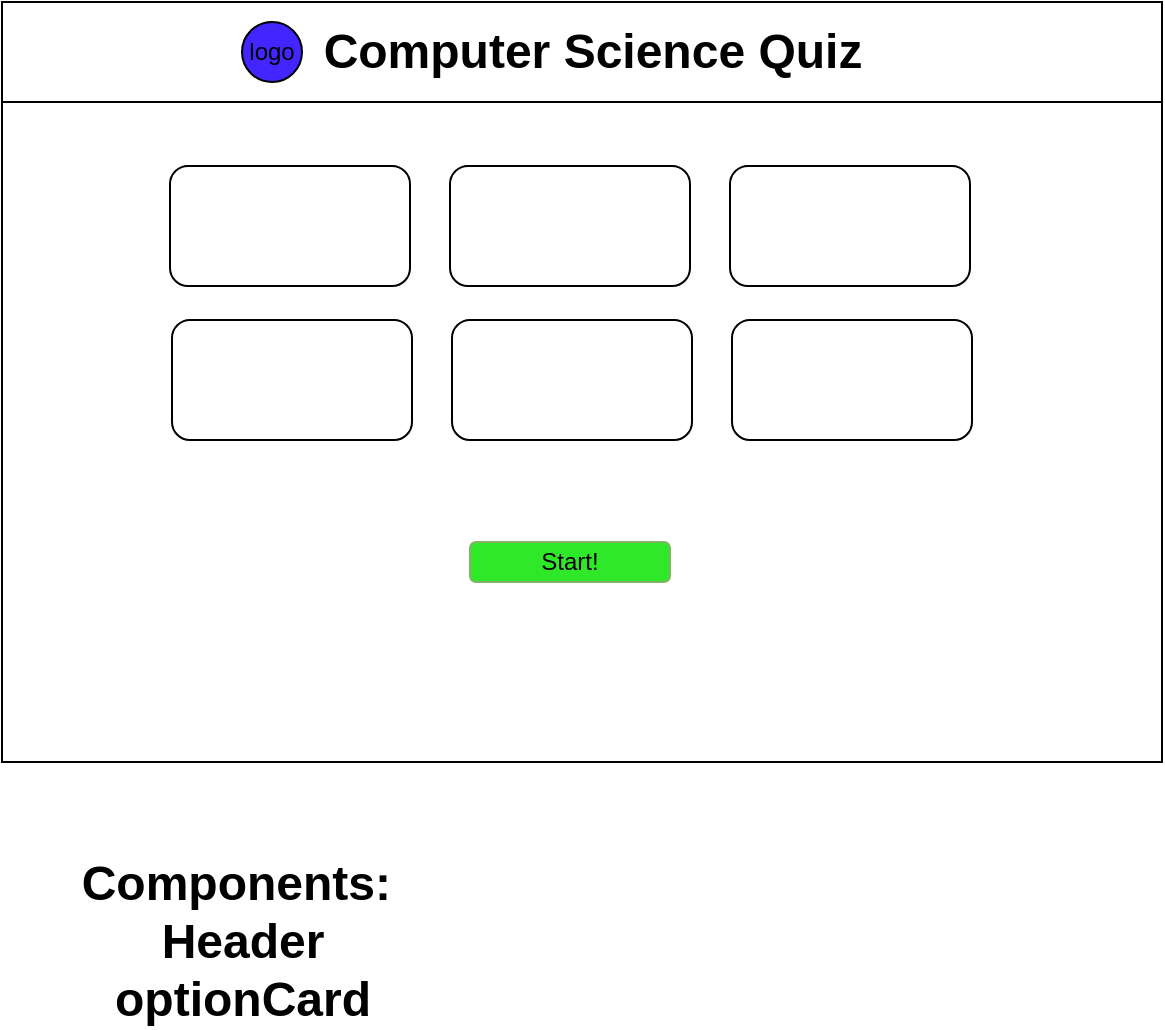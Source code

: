 <mxfile version="20.8.20" type="device"><diagram name="Page-1" id="9Up74ClhB1EOV_1LgOVR"><mxGraphModel dx="1035" dy="522" grid="1" gridSize="10" guides="1" tooltips="1" connect="1" arrows="1" fold="1" page="1" pageScale="1" pageWidth="827" pageHeight="1169" math="0" shadow="0"><root><mxCell id="0"/><mxCell id="1" parent="0"/><mxCell id="4JyQ5TfrSKSwClaz0ato-2" value="" style="rounded=0;whiteSpace=wrap;html=1;" vertex="1" parent="1"><mxGeometry x="120" y="20" width="580" height="380" as="geometry"/></mxCell><mxCell id="4JyQ5TfrSKSwClaz0ato-6" value="" style="rounded=0;whiteSpace=wrap;html=1;" vertex="1" parent="1"><mxGeometry x="120" y="20" width="580" height="50" as="geometry"/></mxCell><mxCell id="4JyQ5TfrSKSwClaz0ato-7" value="logo" style="ellipse;whiteSpace=wrap;html=1;aspect=fixed;fillColor=#4326FF;" vertex="1" parent="1"><mxGeometry x="240" y="30" width="30" height="30" as="geometry"/></mxCell><mxCell id="4JyQ5TfrSKSwClaz0ato-8" value="" style="rounded=1;whiteSpace=wrap;html=1;" vertex="1" parent="1"><mxGeometry x="204" y="102" width="120" height="60" as="geometry"/></mxCell><mxCell id="4JyQ5TfrSKSwClaz0ato-9" value="" style="rounded=1;whiteSpace=wrap;html=1;" vertex="1" parent="1"><mxGeometry x="344" y="102" width="120" height="60" as="geometry"/></mxCell><mxCell id="4JyQ5TfrSKSwClaz0ato-10" value="" style="rounded=1;whiteSpace=wrap;html=1;" vertex="1" parent="1"><mxGeometry x="484" y="102" width="120" height="60" as="geometry"/></mxCell><mxCell id="4JyQ5TfrSKSwClaz0ato-11" value="" style="rounded=1;whiteSpace=wrap;html=1;" vertex="1" parent="1"><mxGeometry x="205" y="179" width="120" height="60" as="geometry"/></mxCell><mxCell id="4JyQ5TfrSKSwClaz0ato-12" value="" style="rounded=1;whiteSpace=wrap;html=1;" vertex="1" parent="1"><mxGeometry x="345" y="179" width="120" height="60" as="geometry"/></mxCell><mxCell id="4JyQ5TfrSKSwClaz0ato-13" value="" style="rounded=1;whiteSpace=wrap;html=1;" vertex="1" parent="1"><mxGeometry x="485" y="179" width="120" height="60" as="geometry"/></mxCell><mxCell id="4JyQ5TfrSKSwClaz0ato-14" value="Start!" style="rounded=1;whiteSpace=wrap;html=1;fillColor=#30E82A;strokeColor=#82b366;" vertex="1" parent="1"><mxGeometry x="354" y="290" width="100" height="20" as="geometry"/></mxCell><mxCell id="4JyQ5TfrSKSwClaz0ato-15" value="Computer Science Quiz" style="text;strokeColor=none;fillColor=none;html=1;fontSize=24;fontStyle=1;verticalAlign=middle;align=center;" vertex="1" parent="1"><mxGeometry x="365" y="25" width="100" height="40" as="geometry"/></mxCell><mxCell id="4JyQ5TfrSKSwClaz0ato-16" value="Components:&amp;nbsp;&lt;br&gt;Header&lt;br&gt;optionCard" style="text;strokeColor=none;fillColor=none;html=1;fontSize=24;fontStyle=1;verticalAlign=middle;align=center;" vertex="1" parent="1"><mxGeometry x="190" y="470" width="100" height="40" as="geometry"/></mxCell></root></mxGraphModel></diagram></mxfile>